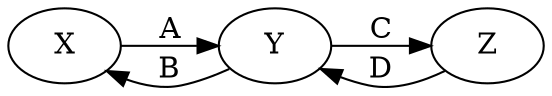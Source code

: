 digraph g {
    rankdir=LR
    X -> Y [label=A]
    Y -> X [label=B]
    Y -> Z [label=C]
    Z -> Y [label=D]
}
